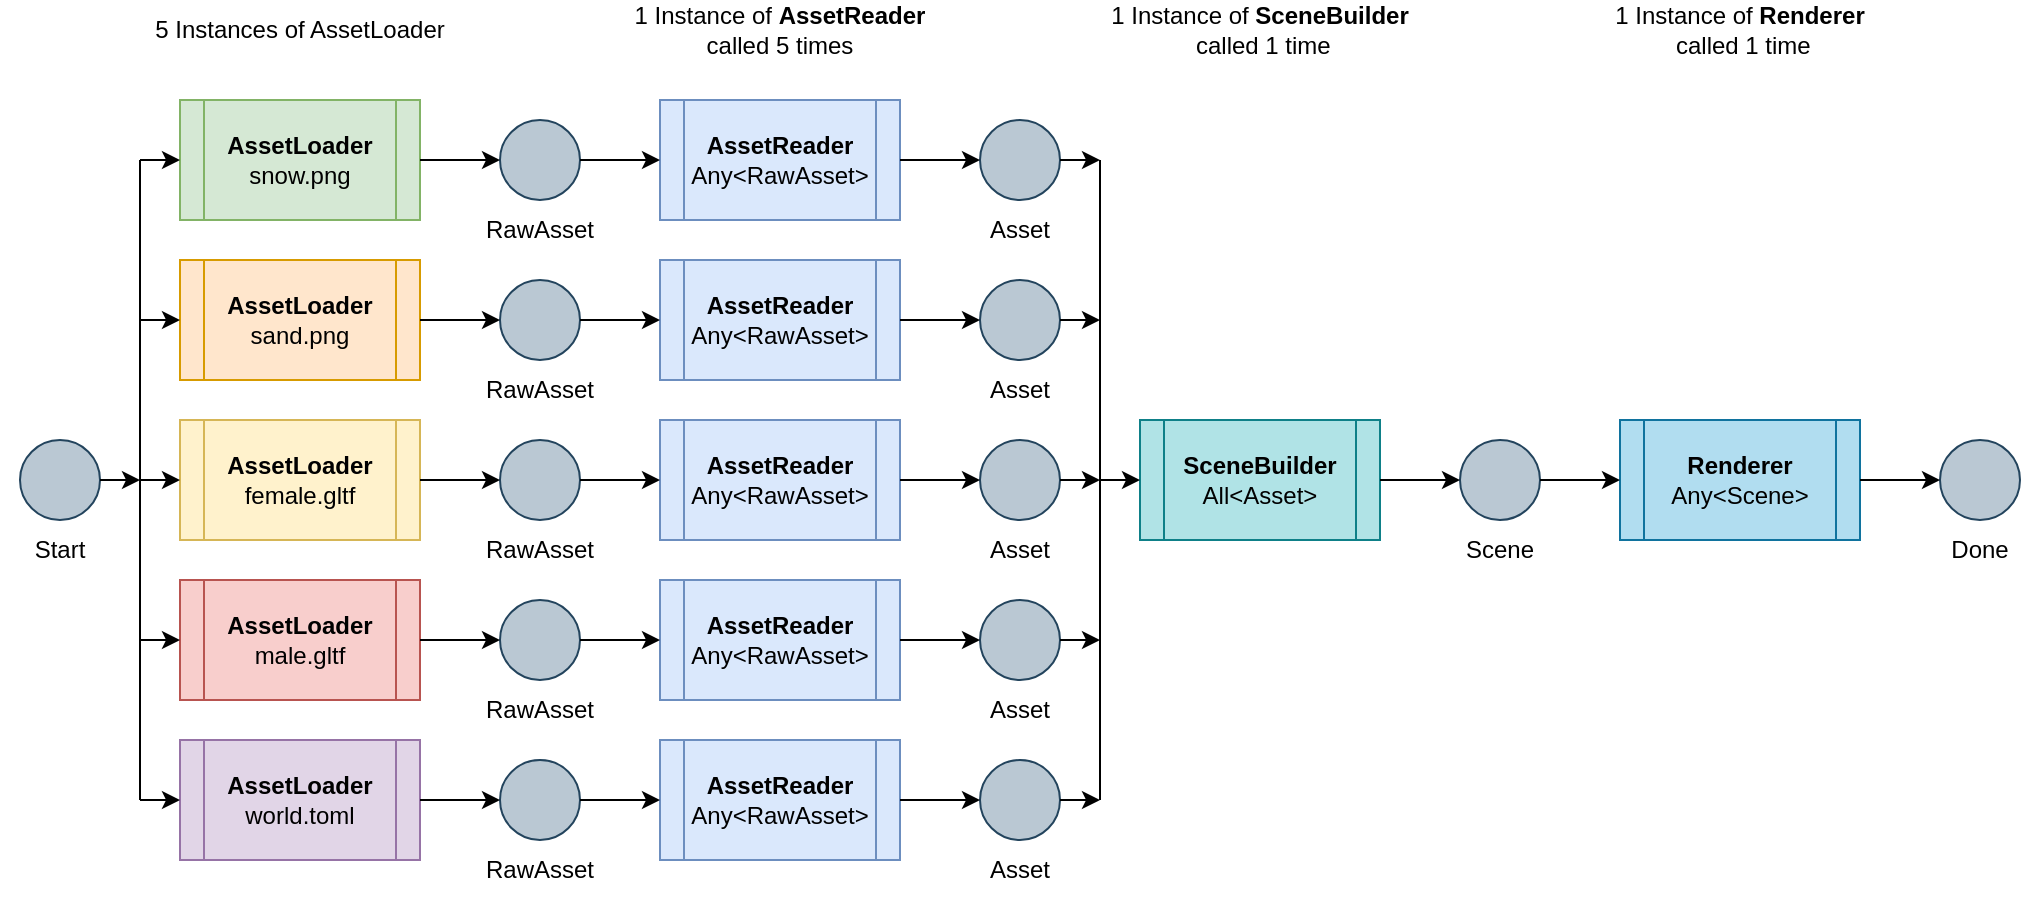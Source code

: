 <mxfile version="15.6.6" type="device"><diagram id="KaDdLCAkLUrZ5ve5rowH" name="Page-1"><mxGraphModel dx="1422" dy="908" grid="1" gridSize="10" guides="1" tooltips="1" connect="1" arrows="1" fold="1" page="1" pageScale="1" pageWidth="827" pageHeight="1169" math="0" shadow="0"><root><mxCell id="0"/><mxCell id="1" parent="0"/><mxCell id="2yWCwviOP6NuUdQXzafT-4" value="" style="shape=process;whiteSpace=wrap;html=1;backgroundOutline=1;strokeColor=#82b366;fillColor=#d5e8d4;fontColor=default;" parent="1" vertex="1"><mxGeometry x="120" y="80" width="120" height="60" as="geometry"/></mxCell><mxCell id="2yWCwviOP6NuUdQXzafT-5" value="" style="ellipse;whiteSpace=wrap;html=1;strokeColor=#23445d;fillColor=#bac8d3;fontColor=default;" parent="1" vertex="1"><mxGeometry x="40" y="250" width="40" height="40" as="geometry"/></mxCell><mxCell id="2yWCwviOP6NuUdQXzafT-6" value="" style="shape=process;whiteSpace=wrap;html=1;backgroundOutline=1;strokeColor=#d79b00;fillColor=#ffe6cc;fontColor=default;" parent="1" vertex="1"><mxGeometry x="120" y="160" width="120" height="60" as="geometry"/></mxCell><mxCell id="2yWCwviOP6NuUdQXzafT-7" value="" style="shape=process;whiteSpace=wrap;html=1;backgroundOutline=1;strokeColor=#d6b656;fillColor=#fff2cc;fontColor=default;" parent="1" vertex="1"><mxGeometry x="120" y="240" width="120" height="60" as="geometry"/></mxCell><mxCell id="2yWCwviOP6NuUdQXzafT-8" value="" style="shape=process;whiteSpace=wrap;html=1;backgroundOutline=1;strokeColor=#b85450;fillColor=#f8cecc;fontColor=default;" parent="1" vertex="1"><mxGeometry x="120" y="320" width="120" height="60" as="geometry"/></mxCell><mxCell id="2yWCwviOP6NuUdQXzafT-9" value="" style="shape=process;whiteSpace=wrap;html=1;backgroundOutline=1;strokeColor=#9673a6;fillColor=#e1d5e7;fontColor=default;" parent="1" vertex="1"><mxGeometry x="120" y="400" width="120" height="60" as="geometry"/></mxCell><mxCell id="2yWCwviOP6NuUdQXzafT-11" value="" style="shape=process;whiteSpace=wrap;html=1;backgroundOutline=1;strokeColor=#0e8088;fillColor=#b0e3e6;fontColor=default;" parent="1" vertex="1"><mxGeometry x="600" y="240" width="120" height="60" as="geometry"/></mxCell><mxCell id="2yWCwviOP6NuUdQXzafT-12" value="" style="ellipse;whiteSpace=wrap;html=1;strokeColor=#23445d;fillColor=#bac8d3;fontColor=default;" parent="1" vertex="1"><mxGeometry x="760" y="250" width="40" height="40" as="geometry"/></mxCell><mxCell id="2yWCwviOP6NuUdQXzafT-13" value="" style="shape=process;whiteSpace=wrap;html=1;backgroundOutline=1;strokeColor=#6c8ebf;fillColor=#dae8fc;fontColor=default;" parent="1" vertex="1"><mxGeometry x="360" y="80" width="120" height="60" as="geometry"/></mxCell><mxCell id="2yWCwviOP6NuUdQXzafT-14" value="" style="shape=process;whiteSpace=wrap;html=1;backgroundOutline=1;strokeColor=#6c8ebf;fillColor=#dae8fc;fontColor=default;" parent="1" vertex="1"><mxGeometry x="360" y="160" width="120" height="60" as="geometry"/></mxCell><mxCell id="2yWCwviOP6NuUdQXzafT-15" value="" style="shape=process;whiteSpace=wrap;html=1;backgroundOutline=1;strokeColor=#6c8ebf;fillColor=#dae8fc;fontColor=default;" parent="1" vertex="1"><mxGeometry x="360" y="240" width="120" height="60" as="geometry"/></mxCell><mxCell id="2yWCwviOP6NuUdQXzafT-16" value="" style="shape=process;whiteSpace=wrap;html=1;backgroundOutline=1;strokeColor=#6c8ebf;fillColor=#dae8fc;fontColor=default;" parent="1" vertex="1"><mxGeometry x="360" y="320" width="120" height="60" as="geometry"/></mxCell><mxCell id="2yWCwviOP6NuUdQXzafT-17" value="" style="shape=process;whiteSpace=wrap;html=1;backgroundOutline=1;strokeColor=#6c8ebf;fillColor=#dae8fc;fontColor=default;" parent="1" vertex="1"><mxGeometry x="360" y="400" width="120" height="60" as="geometry"/></mxCell><mxCell id="2yWCwviOP6NuUdQXzafT-18" value="" style="ellipse;whiteSpace=wrap;html=1;strokeColor=#23445d;fillColor=#bac8d3;fontColor=default;" parent="1" vertex="1"><mxGeometry x="280" y="90" width="40" height="40" as="geometry"/></mxCell><mxCell id="2yWCwviOP6NuUdQXzafT-20" value="" style="ellipse;whiteSpace=wrap;html=1;strokeColor=#23445d;fillColor=#bac8d3;fontColor=default;" parent="1" vertex="1"><mxGeometry x="280" y="170" width="40" height="40" as="geometry"/></mxCell><mxCell id="2yWCwviOP6NuUdQXzafT-21" value="" style="ellipse;whiteSpace=wrap;html=1;strokeColor=#23445d;fillColor=#bac8d3;fontColor=default;" parent="1" vertex="1"><mxGeometry x="280" y="250" width="40" height="40" as="geometry"/></mxCell><mxCell id="2yWCwviOP6NuUdQXzafT-22" value="" style="ellipse;whiteSpace=wrap;html=1;strokeColor=#23445d;fillColor=#bac8d3;fontColor=default;" parent="1" vertex="1"><mxGeometry x="280" y="330" width="40" height="40" as="geometry"/></mxCell><mxCell id="2yWCwviOP6NuUdQXzafT-23" value="" style="ellipse;whiteSpace=wrap;html=1;strokeColor=#23445d;fillColor=#bac8d3;fontColor=default;" parent="1" vertex="1"><mxGeometry x="280" y="410" width="40" height="40" as="geometry"/></mxCell><mxCell id="2yWCwviOP6NuUdQXzafT-25" value="Start" style="text;html=1;strokeColor=none;fillColor=none;align=center;verticalAlign=middle;whiteSpace=wrap;rounded=0;fontColor=default;" parent="1" vertex="1"><mxGeometry x="30" y="290" width="60" height="30" as="geometry"/></mxCell><mxCell id="2yWCwviOP6NuUdQXzafT-26" value="RawAsset" style="text;html=1;strokeColor=none;fillColor=none;align=center;verticalAlign=middle;whiteSpace=wrap;rounded=0;fontColor=default;" parent="1" vertex="1"><mxGeometry x="270" y="210" width="60" height="30" as="geometry"/></mxCell><mxCell id="2yWCwviOP6NuUdQXzafT-27" value="RawAsset" style="text;html=1;strokeColor=none;fillColor=none;align=center;verticalAlign=middle;whiteSpace=wrap;rounded=0;fontColor=default;" parent="1" vertex="1"><mxGeometry x="270" y="130" width="60" height="30" as="geometry"/></mxCell><mxCell id="2yWCwviOP6NuUdQXzafT-28" value="RawAsset" style="text;html=1;strokeColor=none;fillColor=none;align=center;verticalAlign=middle;whiteSpace=wrap;rounded=0;fontColor=default;" parent="1" vertex="1"><mxGeometry x="270" y="290" width="60" height="30" as="geometry"/></mxCell><mxCell id="2yWCwviOP6NuUdQXzafT-29" value="RawAsset" style="text;html=1;strokeColor=none;fillColor=none;align=center;verticalAlign=middle;whiteSpace=wrap;rounded=0;fontColor=default;" parent="1" vertex="1"><mxGeometry x="270" y="370" width="60" height="30" as="geometry"/></mxCell><mxCell id="2yWCwviOP6NuUdQXzafT-30" value="RawAsset" style="text;html=1;strokeColor=none;fillColor=none;align=center;verticalAlign=middle;whiteSpace=wrap;rounded=0;fontColor=default;" parent="1" vertex="1"><mxGeometry x="270" y="450" width="60" height="30" as="geometry"/></mxCell><mxCell id="2yWCwviOP6NuUdQXzafT-31" value="" style="ellipse;whiteSpace=wrap;html=1;strokeColor=#23445d;fillColor=#bac8d3;fontColor=default;" parent="1" vertex="1"><mxGeometry x="520" y="90" width="40" height="40" as="geometry"/></mxCell><mxCell id="2yWCwviOP6NuUdQXzafT-32" value="" style="ellipse;whiteSpace=wrap;html=1;strokeColor=#23445d;fillColor=#bac8d3;fontColor=default;" parent="1" vertex="1"><mxGeometry x="520" y="170" width="40" height="40" as="geometry"/></mxCell><mxCell id="2yWCwviOP6NuUdQXzafT-33" value="" style="ellipse;whiteSpace=wrap;html=1;strokeColor=#23445d;fillColor=#bac8d3;fontColor=default;" parent="1" vertex="1"><mxGeometry x="520" y="250" width="40" height="40" as="geometry"/></mxCell><mxCell id="2yWCwviOP6NuUdQXzafT-34" value="" style="ellipse;whiteSpace=wrap;html=1;strokeColor=#23445d;fillColor=#bac8d3;fontColor=default;" parent="1" vertex="1"><mxGeometry x="520" y="330" width="40" height="40" as="geometry"/></mxCell><mxCell id="2yWCwviOP6NuUdQXzafT-35" value="" style="ellipse;whiteSpace=wrap;html=1;strokeColor=#23445d;fillColor=#bac8d3;fontColor=default;" parent="1" vertex="1"><mxGeometry x="520" y="410" width="40" height="40" as="geometry"/></mxCell><mxCell id="2yWCwviOP6NuUdQXzafT-36" value="Asset" style="text;html=1;strokeColor=none;fillColor=none;align=center;verticalAlign=middle;whiteSpace=wrap;rounded=0;fontColor=default;" parent="1" vertex="1"><mxGeometry x="510" y="210" width="60" height="30" as="geometry"/></mxCell><mxCell id="2yWCwviOP6NuUdQXzafT-37" value="Asset" style="text;html=1;strokeColor=none;fillColor=none;align=center;verticalAlign=middle;whiteSpace=wrap;rounded=0;fontColor=default;" parent="1" vertex="1"><mxGeometry x="510" y="130" width="60" height="30" as="geometry"/></mxCell><mxCell id="2yWCwviOP6NuUdQXzafT-38" value="Asset" style="text;html=1;strokeColor=none;fillColor=none;align=center;verticalAlign=middle;whiteSpace=wrap;rounded=0;fontColor=default;" parent="1" vertex="1"><mxGeometry x="510" y="290" width="60" height="30" as="geometry"/></mxCell><mxCell id="2yWCwviOP6NuUdQXzafT-39" value="Asset" style="text;html=1;strokeColor=none;fillColor=none;align=center;verticalAlign=middle;whiteSpace=wrap;rounded=0;fontColor=default;" parent="1" vertex="1"><mxGeometry x="510" y="370" width="60" height="30" as="geometry"/></mxCell><mxCell id="2yWCwviOP6NuUdQXzafT-40" value="Asset" style="text;html=1;strokeColor=none;fillColor=none;align=center;verticalAlign=middle;whiteSpace=wrap;rounded=0;fontColor=default;" parent="1" vertex="1"><mxGeometry x="510" y="450" width="60" height="30" as="geometry"/></mxCell><mxCell id="2yWCwviOP6NuUdQXzafT-41" value="Scene" style="text;html=1;strokeColor=none;fillColor=none;align=center;verticalAlign=middle;whiteSpace=wrap;rounded=0;fontColor=default;" parent="1" vertex="1"><mxGeometry x="750" y="290" width="60" height="30" as="geometry"/></mxCell><mxCell id="2yWCwviOP6NuUdQXzafT-42" value="" style="shape=process;whiteSpace=wrap;html=1;backgroundOutline=1;strokeColor=#10739e;fillColor=#b1ddf0;fontColor=default;" parent="1" vertex="1"><mxGeometry x="840" y="240" width="120" height="60" as="geometry"/></mxCell><mxCell id="2yWCwviOP6NuUdQXzafT-43" value="" style="ellipse;whiteSpace=wrap;html=1;strokeColor=#23445d;fillColor=#bac8d3;fontColor=default;" parent="1" vertex="1"><mxGeometry x="1000" y="250" width="40" height="40" as="geometry"/></mxCell><mxCell id="2yWCwviOP6NuUdQXzafT-44" value="Done" style="text;html=1;strokeColor=none;fillColor=none;align=center;verticalAlign=middle;whiteSpace=wrap;rounded=0;fontColor=default;" parent="1" vertex="1"><mxGeometry x="990" y="290" width="60" height="30" as="geometry"/></mxCell><mxCell id="psEd9ywlSsXk4XzWRjz2-3" value="" style="endArrow=none;html=1;rounded=0;labelBackgroundColor=default;fontColor=default;strokeColor=default;" edge="1" parent="1"><mxGeometry width="50" height="50" relative="1" as="geometry"><mxPoint x="100" y="430" as="sourcePoint"/><mxPoint x="100" y="110" as="targetPoint"/></mxGeometry></mxCell><mxCell id="psEd9ywlSsXk4XzWRjz2-5" value="" style="endArrow=classic;html=1;rounded=0;labelBackgroundColor=default;fontColor=default;strokeColor=default;entryX=0;entryY=0.5;entryDx=0;entryDy=0;" edge="1" parent="1" target="2yWCwviOP6NuUdQXzafT-4"><mxGeometry width="50" height="50" relative="1" as="geometry"><mxPoint x="100" y="110" as="sourcePoint"/><mxPoint x="200" y="500" as="targetPoint"/></mxGeometry></mxCell><mxCell id="psEd9ywlSsXk4XzWRjz2-6" value="" style="endArrow=classic;html=1;rounded=0;labelBackgroundColor=default;fontColor=default;strokeColor=default;entryX=0;entryY=0.5;entryDx=0;entryDy=0;" edge="1" parent="1" target="2yWCwviOP6NuUdQXzafT-6"><mxGeometry width="50" height="50" relative="1" as="geometry"><mxPoint x="100" y="190" as="sourcePoint"/><mxPoint x="130" y="120" as="targetPoint"/></mxGeometry></mxCell><mxCell id="psEd9ywlSsXk4XzWRjz2-7" value="" style="endArrow=classic;html=1;rounded=0;labelBackgroundColor=default;fontColor=default;strokeColor=default;entryX=0;entryY=0.5;entryDx=0;entryDy=0;" edge="1" parent="1"><mxGeometry width="50" height="50" relative="1" as="geometry"><mxPoint x="100" y="270" as="sourcePoint"/><mxPoint x="120" y="270" as="targetPoint"/></mxGeometry></mxCell><mxCell id="psEd9ywlSsXk4XzWRjz2-8" value="" style="endArrow=classic;html=1;rounded=0;labelBackgroundColor=default;fontColor=default;strokeColor=default;entryX=0;entryY=0.5;entryDx=0;entryDy=0;" edge="1" parent="1"><mxGeometry width="50" height="50" relative="1" as="geometry"><mxPoint x="100" y="350" as="sourcePoint"/><mxPoint x="120" y="350" as="targetPoint"/></mxGeometry></mxCell><mxCell id="psEd9ywlSsXk4XzWRjz2-9" value="" style="endArrow=classic;html=1;rounded=0;labelBackgroundColor=default;fontColor=default;strokeColor=default;entryX=0;entryY=0.5;entryDx=0;entryDy=0;" edge="1" parent="1"><mxGeometry width="50" height="50" relative="1" as="geometry"><mxPoint x="100" y="430" as="sourcePoint"/><mxPoint x="120" y="430" as="targetPoint"/></mxGeometry></mxCell><mxCell id="psEd9ywlSsXk4XzWRjz2-10" value="" style="endArrow=classic;html=1;rounded=0;labelBackgroundColor=default;fontColor=default;strokeColor=default;entryX=0;entryY=0.5;entryDx=0;entryDy=0;" edge="1" parent="1"><mxGeometry width="50" height="50" relative="1" as="geometry"><mxPoint x="80" y="270" as="sourcePoint"/><mxPoint x="100" y="270" as="targetPoint"/></mxGeometry></mxCell><mxCell id="psEd9ywlSsXk4XzWRjz2-12" value="" style="endArrow=classic;html=1;rounded=0;labelBackgroundColor=default;fontColor=default;strokeColor=default;entryX=0;entryY=0.5;entryDx=0;entryDy=0;exitX=1;exitY=0.5;exitDx=0;exitDy=0;" edge="1" parent="1" source="2yWCwviOP6NuUdQXzafT-4"><mxGeometry width="50" height="50" relative="1" as="geometry"><mxPoint x="260" y="110" as="sourcePoint"/><mxPoint x="280" y="110" as="targetPoint"/></mxGeometry></mxCell><mxCell id="psEd9ywlSsXk4XzWRjz2-13" value="" style="endArrow=classic;html=1;rounded=0;labelBackgroundColor=default;fontColor=default;strokeColor=default;entryX=0;entryY=0.5;entryDx=0;entryDy=0;exitX=1;exitY=0.5;exitDx=0;exitDy=0;" edge="1" parent="1" source="2yWCwviOP6NuUdQXzafT-6"><mxGeometry width="50" height="50" relative="1" as="geometry"><mxPoint x="260" y="190" as="sourcePoint"/><mxPoint x="280" y="190" as="targetPoint"/></mxGeometry></mxCell><mxCell id="psEd9ywlSsXk4XzWRjz2-14" value="" style="endArrow=classic;html=1;rounded=0;labelBackgroundColor=default;fontColor=default;strokeColor=default;entryX=0;entryY=0.5;entryDx=0;entryDy=0;exitX=1;exitY=0.5;exitDx=0;exitDy=0;" edge="1" parent="1" source="2yWCwviOP6NuUdQXzafT-7"><mxGeometry width="50" height="50" relative="1" as="geometry"><mxPoint x="260" y="270" as="sourcePoint"/><mxPoint x="280" y="270" as="targetPoint"/></mxGeometry></mxCell><mxCell id="psEd9ywlSsXk4XzWRjz2-15" value="" style="endArrow=classic;html=1;rounded=0;labelBackgroundColor=default;fontColor=default;strokeColor=default;entryX=0;entryY=0.5;entryDx=0;entryDy=0;exitX=1;exitY=0.5;exitDx=0;exitDy=0;" edge="1" parent="1" source="2yWCwviOP6NuUdQXzafT-8"><mxGeometry width="50" height="50" relative="1" as="geometry"><mxPoint x="260" y="350" as="sourcePoint"/><mxPoint x="280" y="350" as="targetPoint"/></mxGeometry></mxCell><mxCell id="psEd9ywlSsXk4XzWRjz2-16" value="" style="endArrow=classic;html=1;rounded=0;labelBackgroundColor=default;fontColor=default;strokeColor=default;entryX=0;entryY=0.5;entryDx=0;entryDy=0;exitX=1;exitY=0.5;exitDx=0;exitDy=0;" edge="1" parent="1" source="2yWCwviOP6NuUdQXzafT-9"><mxGeometry width="50" height="50" relative="1" as="geometry"><mxPoint x="260" y="430" as="sourcePoint"/><mxPoint x="280" y="430" as="targetPoint"/></mxGeometry></mxCell><mxCell id="psEd9ywlSsXk4XzWRjz2-17" value="" style="endArrow=classic;html=1;rounded=0;labelBackgroundColor=default;fontColor=default;strokeColor=default;entryX=0;entryY=0.5;entryDx=0;entryDy=0;exitX=1;exitY=0.5;exitDx=0;exitDy=0;" edge="1" parent="1"><mxGeometry width="50" height="50" relative="1" as="geometry"><mxPoint x="320" y="110" as="sourcePoint"/><mxPoint x="360" y="110" as="targetPoint"/></mxGeometry></mxCell><mxCell id="psEd9ywlSsXk4XzWRjz2-18" value="" style="endArrow=classic;html=1;rounded=0;labelBackgroundColor=default;fontColor=default;strokeColor=default;entryX=0;entryY=0.5;entryDx=0;entryDy=0;exitX=1;exitY=0.5;exitDx=0;exitDy=0;" edge="1" parent="1"><mxGeometry width="50" height="50" relative="1" as="geometry"><mxPoint x="320" y="190" as="sourcePoint"/><mxPoint x="360" y="190" as="targetPoint"/></mxGeometry></mxCell><mxCell id="psEd9ywlSsXk4XzWRjz2-19" value="" style="endArrow=classic;html=1;rounded=0;labelBackgroundColor=default;fontColor=default;strokeColor=default;entryX=0;entryY=0.5;entryDx=0;entryDy=0;exitX=1;exitY=0.5;exitDx=0;exitDy=0;" edge="1" parent="1"><mxGeometry width="50" height="50" relative="1" as="geometry"><mxPoint x="320" y="270" as="sourcePoint"/><mxPoint x="360" y="270" as="targetPoint"/></mxGeometry></mxCell><mxCell id="psEd9ywlSsXk4XzWRjz2-20" value="" style="endArrow=classic;html=1;rounded=0;labelBackgroundColor=default;fontColor=default;strokeColor=default;entryX=0;entryY=0.5;entryDx=0;entryDy=0;exitX=1;exitY=0.5;exitDx=0;exitDy=0;" edge="1" parent="1"><mxGeometry width="50" height="50" relative="1" as="geometry"><mxPoint x="320" y="350" as="sourcePoint"/><mxPoint x="360" y="350" as="targetPoint"/></mxGeometry></mxCell><mxCell id="psEd9ywlSsXk4XzWRjz2-21" value="" style="endArrow=classic;html=1;rounded=0;labelBackgroundColor=default;fontColor=default;strokeColor=default;entryX=0;entryY=0.5;entryDx=0;entryDy=0;exitX=1;exitY=0.5;exitDx=0;exitDy=0;" edge="1" parent="1"><mxGeometry width="50" height="50" relative="1" as="geometry"><mxPoint x="320" y="430" as="sourcePoint"/><mxPoint x="360" y="430" as="targetPoint"/></mxGeometry></mxCell><mxCell id="psEd9ywlSsXk4XzWRjz2-22" value="" style="endArrow=classic;html=1;rounded=0;labelBackgroundColor=default;fontColor=default;strokeColor=default;entryX=0;entryY=0.5;entryDx=0;entryDy=0;exitX=1;exitY=0.5;exitDx=0;exitDy=0;" edge="1" parent="1"><mxGeometry width="50" height="50" relative="1" as="geometry"><mxPoint x="480" y="110" as="sourcePoint"/><mxPoint x="520" y="110" as="targetPoint"/></mxGeometry></mxCell><mxCell id="psEd9ywlSsXk4XzWRjz2-23" value="" style="endArrow=classic;html=1;rounded=0;labelBackgroundColor=default;fontColor=default;strokeColor=default;entryX=0;entryY=0.5;entryDx=0;entryDy=0;exitX=1;exitY=0.5;exitDx=0;exitDy=0;" edge="1" parent="1"><mxGeometry width="50" height="50" relative="1" as="geometry"><mxPoint x="480" y="190" as="sourcePoint"/><mxPoint x="520" y="190" as="targetPoint"/></mxGeometry></mxCell><mxCell id="psEd9ywlSsXk4XzWRjz2-24" value="" style="endArrow=classic;html=1;rounded=0;labelBackgroundColor=default;fontColor=default;strokeColor=default;entryX=0;entryY=0.5;entryDx=0;entryDy=0;exitX=1;exitY=0.5;exitDx=0;exitDy=0;" edge="1" parent="1"><mxGeometry width="50" height="50" relative="1" as="geometry"><mxPoint x="480" y="270" as="sourcePoint"/><mxPoint x="520" y="270" as="targetPoint"/></mxGeometry></mxCell><mxCell id="psEd9ywlSsXk4XzWRjz2-25" value="" style="endArrow=classic;html=1;rounded=0;labelBackgroundColor=default;fontColor=default;strokeColor=default;entryX=0;entryY=0.5;entryDx=0;entryDy=0;exitX=1;exitY=0.5;exitDx=0;exitDy=0;" edge="1" parent="1"><mxGeometry width="50" height="50" relative="1" as="geometry"><mxPoint x="480" y="350" as="sourcePoint"/><mxPoint x="520" y="350" as="targetPoint"/></mxGeometry></mxCell><mxCell id="psEd9ywlSsXk4XzWRjz2-26" value="" style="endArrow=classic;html=1;rounded=0;labelBackgroundColor=default;fontColor=default;strokeColor=default;entryX=0;entryY=0.5;entryDx=0;entryDy=0;exitX=1;exitY=0.5;exitDx=0;exitDy=0;" edge="1" parent="1"><mxGeometry width="50" height="50" relative="1" as="geometry"><mxPoint x="480" y="430" as="sourcePoint"/><mxPoint x="520" y="430" as="targetPoint"/></mxGeometry></mxCell><mxCell id="psEd9ywlSsXk4XzWRjz2-27" value="" style="endArrow=none;html=1;rounded=0;labelBackgroundColor=default;fontColor=default;strokeColor=default;" edge="1" parent="1"><mxGeometry width="50" height="50" relative="1" as="geometry"><mxPoint x="580" y="430" as="sourcePoint"/><mxPoint x="580" y="110" as="targetPoint"/></mxGeometry></mxCell><mxCell id="psEd9ywlSsXk4XzWRjz2-28" value="" style="endArrow=classic;html=1;rounded=0;labelBackgroundColor=default;fontColor=default;strokeColor=default;entryX=0;entryY=0.5;entryDx=0;entryDy=0;" edge="1" parent="1"><mxGeometry width="50" height="50" relative="1" as="geometry"><mxPoint x="560" y="110" as="sourcePoint"/><mxPoint x="580" y="110" as="targetPoint"/></mxGeometry></mxCell><mxCell id="psEd9ywlSsXk4XzWRjz2-29" value="" style="endArrow=classic;html=1;rounded=0;labelBackgroundColor=default;fontColor=default;strokeColor=default;entryX=0;entryY=0.5;entryDx=0;entryDy=0;" edge="1" parent="1"><mxGeometry width="50" height="50" relative="1" as="geometry"><mxPoint x="560" y="190" as="sourcePoint"/><mxPoint x="580" y="190" as="targetPoint"/></mxGeometry></mxCell><mxCell id="psEd9ywlSsXk4XzWRjz2-30" value="" style="endArrow=classic;html=1;rounded=0;labelBackgroundColor=default;fontColor=default;strokeColor=default;entryX=0;entryY=0.5;entryDx=0;entryDy=0;" edge="1" parent="1"><mxGeometry width="50" height="50" relative="1" as="geometry"><mxPoint x="560" y="270" as="sourcePoint"/><mxPoint x="580" y="270" as="targetPoint"/></mxGeometry></mxCell><mxCell id="psEd9ywlSsXk4XzWRjz2-31" value="" style="endArrow=classic;html=1;rounded=0;labelBackgroundColor=default;fontColor=default;strokeColor=default;entryX=0;entryY=0.5;entryDx=0;entryDy=0;" edge="1" parent="1"><mxGeometry width="50" height="50" relative="1" as="geometry"><mxPoint x="560" y="350" as="sourcePoint"/><mxPoint x="580" y="350" as="targetPoint"/></mxGeometry></mxCell><mxCell id="psEd9ywlSsXk4XzWRjz2-32" value="" style="endArrow=classic;html=1;rounded=0;labelBackgroundColor=default;fontColor=default;strokeColor=default;entryX=0;entryY=0.5;entryDx=0;entryDy=0;" edge="1" parent="1"><mxGeometry width="50" height="50" relative="1" as="geometry"><mxPoint x="560" y="430" as="sourcePoint"/><mxPoint x="580" y="430" as="targetPoint"/></mxGeometry></mxCell><mxCell id="psEd9ywlSsXk4XzWRjz2-34" value="" style="endArrow=classic;html=1;rounded=0;labelBackgroundColor=default;fontColor=default;strokeColor=default;entryX=0;entryY=0.5;entryDx=0;entryDy=0;" edge="1" parent="1"><mxGeometry width="50" height="50" relative="1" as="geometry"><mxPoint x="580" y="270" as="sourcePoint"/><mxPoint x="600" y="270" as="targetPoint"/></mxGeometry></mxCell><mxCell id="psEd9ywlSsXk4XzWRjz2-35" value="" style="endArrow=classic;html=1;rounded=0;labelBackgroundColor=default;fontColor=default;strokeColor=default;entryX=0;entryY=0.5;entryDx=0;entryDy=0;exitX=1;exitY=0.5;exitDx=0;exitDy=0;" edge="1" parent="1"><mxGeometry width="50" height="50" relative="1" as="geometry"><mxPoint x="720" y="270" as="sourcePoint"/><mxPoint x="760" y="270" as="targetPoint"/></mxGeometry></mxCell><mxCell id="psEd9ywlSsXk4XzWRjz2-36" value="" style="endArrow=classic;html=1;rounded=0;labelBackgroundColor=default;fontColor=default;strokeColor=default;entryX=0;entryY=0.5;entryDx=0;entryDy=0;exitX=1;exitY=0.5;exitDx=0;exitDy=0;" edge="1" parent="1"><mxGeometry width="50" height="50" relative="1" as="geometry"><mxPoint x="800" y="270" as="sourcePoint"/><mxPoint x="840" y="270" as="targetPoint"/></mxGeometry></mxCell><mxCell id="psEd9ywlSsXk4XzWRjz2-37" value="" style="endArrow=classic;html=1;rounded=0;labelBackgroundColor=default;fontColor=default;strokeColor=default;entryX=0;entryY=0.5;entryDx=0;entryDy=0;exitX=1;exitY=0.5;exitDx=0;exitDy=0;" edge="1" parent="1"><mxGeometry width="50" height="50" relative="1" as="geometry"><mxPoint x="960" y="270" as="sourcePoint"/><mxPoint x="1000" y="270" as="targetPoint"/></mxGeometry></mxCell><mxCell id="psEd9ywlSsXk4XzWRjz2-38" value="&lt;b&gt;AssetLoader&lt;/b&gt;&lt;br&gt;snow.png" style="text;html=1;strokeColor=none;fillColor=none;align=center;verticalAlign=middle;whiteSpace=wrap;rounded=0;fontColor=default;" vertex="1" parent="1"><mxGeometry x="120" y="95" width="120" height="30" as="geometry"/></mxCell><mxCell id="psEd9ywlSsXk4XzWRjz2-39" value="&lt;b&gt;AssetLoader&lt;/b&gt;&lt;br&gt;sand.png" style="text;html=1;strokeColor=none;fillColor=none;align=center;verticalAlign=middle;whiteSpace=wrap;rounded=0;fontColor=default;" vertex="1" parent="1"><mxGeometry x="120" y="175" width="120" height="30" as="geometry"/></mxCell><mxCell id="psEd9ywlSsXk4XzWRjz2-40" value="&lt;b&gt;AssetLoader&lt;/b&gt;&lt;br&gt;female.gltf" style="text;html=1;strokeColor=none;fillColor=none;align=center;verticalAlign=middle;whiteSpace=wrap;rounded=0;fontColor=default;" vertex="1" parent="1"><mxGeometry x="120" y="255" width="120" height="30" as="geometry"/></mxCell><mxCell id="psEd9ywlSsXk4XzWRjz2-41" value="&lt;b&gt;AssetLoader&lt;/b&gt;&lt;br&gt;male.gltf" style="text;html=1;strokeColor=none;fillColor=none;align=center;verticalAlign=middle;whiteSpace=wrap;rounded=0;fontColor=default;" vertex="1" parent="1"><mxGeometry x="120" y="335" width="120" height="30" as="geometry"/></mxCell><mxCell id="psEd9ywlSsXk4XzWRjz2-42" value="&lt;b&gt;AssetLoader&lt;/b&gt;&lt;br&gt;world.toml" style="text;html=1;strokeColor=none;fillColor=none;align=center;verticalAlign=middle;whiteSpace=wrap;rounded=0;fontColor=default;" vertex="1" parent="1"><mxGeometry x="120" y="415" width="120" height="30" as="geometry"/></mxCell><mxCell id="psEd9ywlSsXk4XzWRjz2-43" value="5 Instances of AssetLoader" style="text;html=1;strokeColor=none;fillColor=none;align=center;verticalAlign=middle;whiteSpace=wrap;rounded=0;fontColor=default;" vertex="1" parent="1"><mxGeometry x="65" y="30" width="230" height="30" as="geometry"/></mxCell><mxCell id="psEd9ywlSsXk4XzWRjz2-44" value="&lt;div&gt;1 Instance of &lt;b&gt;AssetReader &lt;/b&gt;&lt;br&gt;&lt;/div&gt;&lt;div&gt;called 5 times&lt;/div&gt;" style="text;html=1;strokeColor=none;fillColor=none;align=center;verticalAlign=middle;whiteSpace=wrap;rounded=0;fontColor=default;" vertex="1" parent="1"><mxGeometry x="305" y="30" width="230" height="30" as="geometry"/></mxCell><mxCell id="psEd9ywlSsXk4XzWRjz2-45" value="&lt;div&gt;&lt;b&gt;AssetReader&lt;/b&gt;&lt;br&gt;&lt;/div&gt;&lt;div&gt;Any&amp;lt;RawAsset&amp;gt;&lt;/div&gt;" style="text;html=1;strokeColor=none;fillColor=none;align=center;verticalAlign=middle;whiteSpace=wrap;rounded=0;fontColor=default;" vertex="1" parent="1"><mxGeometry x="360" y="95" width="120" height="30" as="geometry"/></mxCell><mxCell id="psEd9ywlSsXk4XzWRjz2-46" value="&lt;div&gt;&lt;b&gt;AssetReader&lt;/b&gt;&lt;br&gt;&lt;/div&gt;&lt;div&gt;Any&amp;lt;RawAsset&amp;gt;&lt;/div&gt;" style="text;html=1;strokeColor=none;fillColor=none;align=center;verticalAlign=middle;whiteSpace=wrap;rounded=0;fontColor=default;" vertex="1" parent="1"><mxGeometry x="360" y="175" width="120" height="30" as="geometry"/></mxCell><mxCell id="psEd9ywlSsXk4XzWRjz2-47" value="&lt;div&gt;&lt;b&gt;AssetReader&lt;/b&gt;&lt;br&gt;&lt;/div&gt;&lt;div&gt;Any&amp;lt;RawAsset&amp;gt;&lt;/div&gt;" style="text;html=1;strokeColor=none;fillColor=none;align=center;verticalAlign=middle;whiteSpace=wrap;rounded=0;fontColor=default;" vertex="1" parent="1"><mxGeometry x="360" y="255" width="120" height="30" as="geometry"/></mxCell><mxCell id="psEd9ywlSsXk4XzWRjz2-48" value="&lt;div&gt;&lt;b&gt;AssetReader&lt;/b&gt;&lt;br&gt;&lt;/div&gt;&lt;div&gt;Any&amp;lt;RawAsset&amp;gt;&lt;/div&gt;" style="text;html=1;strokeColor=none;fillColor=none;align=center;verticalAlign=middle;whiteSpace=wrap;rounded=0;fontColor=default;" vertex="1" parent="1"><mxGeometry x="360" y="335" width="120" height="30" as="geometry"/></mxCell><mxCell id="psEd9ywlSsXk4XzWRjz2-49" value="&lt;div&gt;&lt;b&gt;AssetReader&lt;/b&gt;&lt;br&gt;&lt;/div&gt;&lt;div&gt;Any&amp;lt;RawAsset&amp;gt;&lt;/div&gt;" style="text;html=1;strokeColor=none;fillColor=none;align=center;verticalAlign=middle;whiteSpace=wrap;rounded=0;fontColor=default;" vertex="1" parent="1"><mxGeometry x="360" y="415" width="120" height="30" as="geometry"/></mxCell><mxCell id="psEd9ywlSsXk4XzWRjz2-50" value="&lt;div&gt;1 Instance of &lt;b&gt;SceneBuilder&lt;/b&gt;&lt;/div&gt;&lt;div&gt;&amp;nbsp;called 1 time&lt;/div&gt;" style="text;html=1;strokeColor=none;fillColor=none;align=center;verticalAlign=middle;whiteSpace=wrap;rounded=0;fontColor=default;" vertex="1" parent="1"><mxGeometry x="545" y="30" width="230" height="30" as="geometry"/></mxCell><mxCell id="psEd9ywlSsXk4XzWRjz2-51" value="&lt;div&gt;&lt;b&gt;SceneBuilder&lt;/b&gt;&lt;/div&gt;&lt;div&gt;All&amp;lt;Asset&amp;gt;&lt;/div&gt;" style="text;html=1;strokeColor=none;fillColor=none;align=center;verticalAlign=middle;whiteSpace=wrap;rounded=0;fontColor=default;" vertex="1" parent="1"><mxGeometry x="600" y="255" width="120" height="30" as="geometry"/></mxCell><mxCell id="psEd9ywlSsXk4XzWRjz2-52" value="&lt;div&gt;&lt;b&gt;Renderer&lt;/b&gt;&lt;/div&gt;&lt;div&gt;Any&amp;lt;Scene&amp;gt;&lt;/div&gt;" style="text;html=1;strokeColor=none;fillColor=none;align=center;verticalAlign=middle;whiteSpace=wrap;rounded=0;fontColor=default;" vertex="1" parent="1"><mxGeometry x="840" y="255" width="120" height="30" as="geometry"/></mxCell><mxCell id="psEd9ywlSsXk4XzWRjz2-53" value="&lt;div&gt;1 Instance of &lt;b&gt;Renderer&lt;/b&gt;&lt;/div&gt;&lt;div&gt;&amp;nbsp;called 1 time&lt;/div&gt;" style="text;html=1;strokeColor=none;fillColor=none;align=center;verticalAlign=middle;whiteSpace=wrap;rounded=0;fontColor=default;" vertex="1" parent="1"><mxGeometry x="785" y="30" width="230" height="30" as="geometry"/></mxCell></root></mxGraphModel></diagram></mxfile>